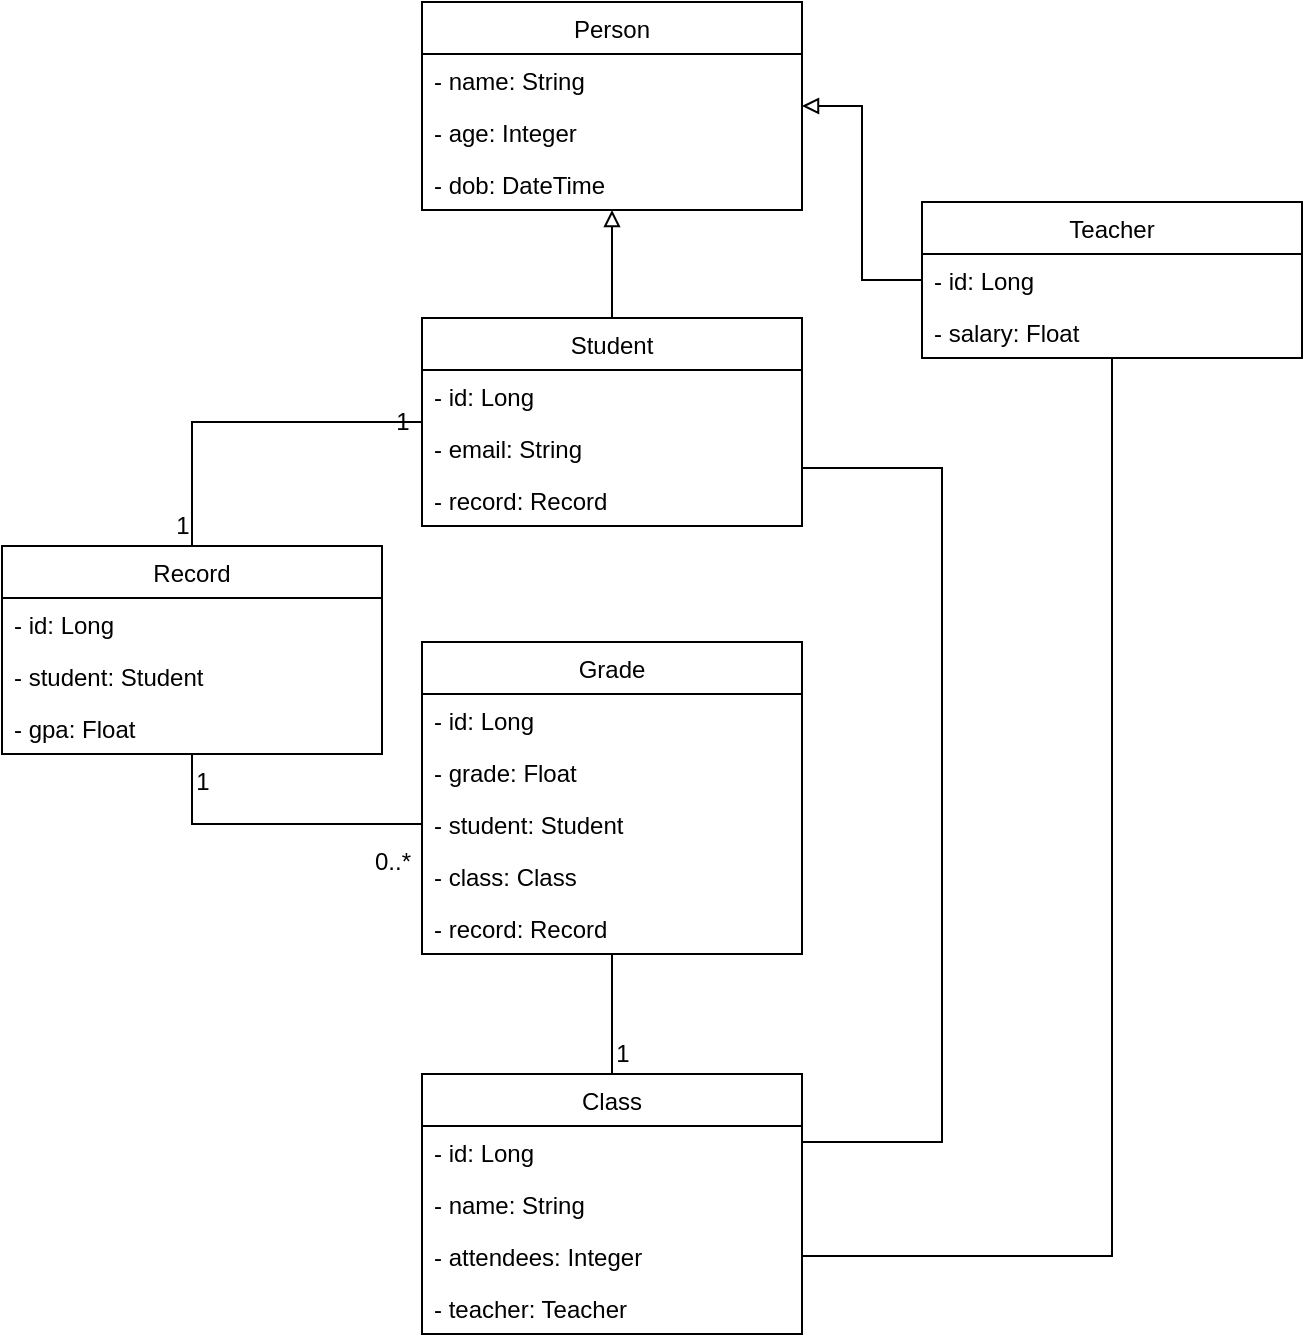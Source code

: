 <mxfile version="15.2.9" type="device"><diagram id="oyNMcCCRdIOoTEXtvM1G" name="Page-1"><mxGraphModel dx="2032" dy="770" grid="1" gridSize="10" guides="1" tooltips="1" connect="1" arrows="1" fold="1" page="1" pageScale="1" pageWidth="850" pageHeight="1100" math="0" shadow="0"><root><mxCell id="0"/><mxCell id="1" parent="0"/><mxCell id="sYRNbsGxAXqpD9OC3V9E-9" value="" style="edgeStyle=orthogonalEdgeStyle;rounded=0;orthogonalLoop=1;jettySize=auto;html=1;endArrow=none;endFill=0;startArrow=block;startFill=0;" edge="1" parent="1" source="sYRNbsGxAXqpD9OC3V9E-1" target="sYRNbsGxAXqpD9OC3V9E-5"><mxGeometry relative="1" as="geometry"/></mxCell><mxCell id="sYRNbsGxAXqpD9OC3V9E-16" value="" style="edgeStyle=orthogonalEdgeStyle;rounded=0;orthogonalLoop=1;jettySize=auto;html=1;startArrow=block;startFill=0;endArrow=none;endFill=0;" edge="1" parent="1" source="sYRNbsGxAXqpD9OC3V9E-1" target="sYRNbsGxAXqpD9OC3V9E-12"><mxGeometry relative="1" as="geometry"/></mxCell><mxCell id="sYRNbsGxAXqpD9OC3V9E-1" value="Person" style="swimlane;fontStyle=0;childLayout=stackLayout;horizontal=1;startSize=26;fillColor=none;horizontalStack=0;resizeParent=1;resizeParentMax=0;resizeLast=0;collapsible=1;marginBottom=0;" vertex="1" parent="1"><mxGeometry x="190" y="330" width="190" height="104" as="geometry"/></mxCell><mxCell id="sYRNbsGxAXqpD9OC3V9E-2" value="- name: String" style="text;strokeColor=none;fillColor=none;align=left;verticalAlign=top;spacingLeft=4;spacingRight=4;overflow=hidden;rotatable=0;points=[[0,0.5],[1,0.5]];portConstraint=eastwest;" vertex="1" parent="sYRNbsGxAXqpD9OC3V9E-1"><mxGeometry y="26" width="190" height="26" as="geometry"/></mxCell><mxCell id="sYRNbsGxAXqpD9OC3V9E-3" value="- age: Integer" style="text;strokeColor=none;fillColor=none;align=left;verticalAlign=top;spacingLeft=4;spacingRight=4;overflow=hidden;rotatable=0;points=[[0,0.5],[1,0.5]];portConstraint=eastwest;" vertex="1" parent="sYRNbsGxAXqpD9OC3V9E-1"><mxGeometry y="52" width="190" height="26" as="geometry"/></mxCell><mxCell id="sYRNbsGxAXqpD9OC3V9E-4" value="- dob: DateTime" style="text;strokeColor=none;fillColor=none;align=left;verticalAlign=top;spacingLeft=4;spacingRight=4;overflow=hidden;rotatable=0;points=[[0,0.5],[1,0.5]];portConstraint=eastwest;" vertex="1" parent="sYRNbsGxAXqpD9OC3V9E-1"><mxGeometry y="78" width="190" height="26" as="geometry"/></mxCell><mxCell id="sYRNbsGxAXqpD9OC3V9E-21" value="" style="edgeStyle=orthogonalEdgeStyle;rounded=0;orthogonalLoop=1;jettySize=auto;html=1;startArrow=none;startFill=0;endArrow=none;endFill=0;entryX=0.5;entryY=0;entryDx=0;entryDy=0;" edge="1" parent="1" source="sYRNbsGxAXqpD9OC3V9E-5" target="sYRNbsGxAXqpD9OC3V9E-17"><mxGeometry relative="1" as="geometry"/></mxCell><mxCell id="sYRNbsGxAXqpD9OC3V9E-38" style="edgeStyle=orthogonalEdgeStyle;rounded=0;orthogonalLoop=1;jettySize=auto;html=1;entryX=1;entryY=0.5;entryDx=0;entryDy=0;fontFamily=Helvetica;startArrow=none;startFill=0;endArrow=none;endFill=0;exitX=1;exitY=0.5;exitDx=0;exitDy=0;" edge="1" parent="1" source="sYRNbsGxAXqpD9OC3V9E-7" target="sYRNbsGxAXqpD9OC3V9E-28"><mxGeometry relative="1" as="geometry"><Array as="points"><mxPoint x="450" y="563"/><mxPoint x="450" y="900"/><mxPoint x="380" y="900"/></Array></mxGeometry></mxCell><mxCell id="sYRNbsGxAXqpD9OC3V9E-5" value="Student" style="swimlane;fontStyle=0;childLayout=stackLayout;horizontal=1;startSize=26;fillColor=none;horizontalStack=0;resizeParent=1;resizeParentMax=0;resizeLast=0;collapsible=1;marginBottom=0;" vertex="1" parent="1"><mxGeometry x="190" y="488" width="190" height="104" as="geometry"/></mxCell><mxCell id="sYRNbsGxAXqpD9OC3V9E-6" value="- id: Long" style="text;strokeColor=none;fillColor=none;align=left;verticalAlign=top;spacingLeft=4;spacingRight=4;overflow=hidden;rotatable=0;points=[[0,0.5],[1,0.5]];portConstraint=eastwest;" vertex="1" parent="sYRNbsGxAXqpD9OC3V9E-5"><mxGeometry y="26" width="190" height="26" as="geometry"/></mxCell><mxCell id="sYRNbsGxAXqpD9OC3V9E-7" value="- email: String" style="text;strokeColor=none;fillColor=none;align=left;verticalAlign=top;spacingLeft=4;spacingRight=4;overflow=hidden;rotatable=0;points=[[0,0.5],[1,0.5]];portConstraint=eastwest;" vertex="1" parent="sYRNbsGxAXqpD9OC3V9E-5"><mxGeometry y="52" width="190" height="26" as="geometry"/></mxCell><mxCell id="sYRNbsGxAXqpD9OC3V9E-10" value="- record: Record" style="text;strokeColor=none;fillColor=none;align=left;verticalAlign=top;spacingLeft=4;spacingRight=4;overflow=hidden;rotatable=0;points=[[0,0.5],[1,0.5]];portConstraint=eastwest;" vertex="1" parent="sYRNbsGxAXqpD9OC3V9E-5"><mxGeometry y="78" width="190" height="26" as="geometry"/></mxCell><mxCell id="sYRNbsGxAXqpD9OC3V9E-40" style="edgeStyle=orthogonalEdgeStyle;rounded=0;orthogonalLoop=1;jettySize=auto;html=1;entryX=1;entryY=0.5;entryDx=0;entryDy=0;fontFamily=Helvetica;startArrow=none;startFill=0;endArrow=none;endFill=0;" edge="1" parent="1" source="sYRNbsGxAXqpD9OC3V9E-12" target="sYRNbsGxAXqpD9OC3V9E-30"><mxGeometry relative="1" as="geometry"/></mxCell><mxCell id="sYRNbsGxAXqpD9OC3V9E-12" value="Teacher" style="swimlane;fontStyle=0;childLayout=stackLayout;horizontal=1;startSize=26;fillColor=none;horizontalStack=0;resizeParent=1;resizeParentMax=0;resizeLast=0;collapsible=1;marginBottom=0;" vertex="1" parent="1"><mxGeometry x="440" y="430" width="190" height="78" as="geometry"/></mxCell><mxCell id="sYRNbsGxAXqpD9OC3V9E-13" value="- id: Long" style="text;strokeColor=none;fillColor=none;align=left;verticalAlign=top;spacingLeft=4;spacingRight=4;overflow=hidden;rotatable=0;points=[[0,0.5],[1,0.5]];portConstraint=eastwest;" vertex="1" parent="sYRNbsGxAXqpD9OC3V9E-12"><mxGeometry y="26" width="190" height="26" as="geometry"/></mxCell><mxCell id="sYRNbsGxAXqpD9OC3V9E-14" value="- salary: Float" style="text;strokeColor=none;fillColor=none;align=left;verticalAlign=top;spacingLeft=4;spacingRight=4;overflow=hidden;rotatable=0;points=[[0,0.5],[1,0.5]];portConstraint=eastwest;" vertex="1" parent="sYRNbsGxAXqpD9OC3V9E-12"><mxGeometry y="52" width="190" height="26" as="geometry"/></mxCell><mxCell id="sYRNbsGxAXqpD9OC3V9E-43" style="edgeStyle=orthogonalEdgeStyle;rounded=0;orthogonalLoop=1;jettySize=auto;html=1;entryX=0;entryY=0.5;entryDx=0;entryDy=0;fontFamily=Helvetica;startArrow=none;startFill=0;endArrow=none;endFill=0;" edge="1" parent="1" source="sYRNbsGxAXqpD9OC3V9E-17" target="sYRNbsGxAXqpD9OC3V9E-35"><mxGeometry relative="1" as="geometry"/></mxCell><mxCell id="sYRNbsGxAXqpD9OC3V9E-17" value="Record" style="swimlane;fontStyle=0;childLayout=stackLayout;horizontal=1;startSize=26;fillColor=none;horizontalStack=0;resizeParent=1;resizeParentMax=0;resizeLast=0;collapsible=1;marginBottom=0;" vertex="1" parent="1"><mxGeometry x="-20" y="602" width="190" height="104" as="geometry"/></mxCell><mxCell id="sYRNbsGxAXqpD9OC3V9E-18" value="- id: Long" style="text;strokeColor=none;fillColor=none;align=left;verticalAlign=top;spacingLeft=4;spacingRight=4;overflow=hidden;rotatable=0;points=[[0,0.5],[1,0.5]];portConstraint=eastwest;" vertex="1" parent="sYRNbsGxAXqpD9OC3V9E-17"><mxGeometry y="26" width="190" height="26" as="geometry"/></mxCell><mxCell id="sYRNbsGxAXqpD9OC3V9E-19" value="- student: Student" style="text;strokeColor=none;fillColor=none;align=left;verticalAlign=top;spacingLeft=4;spacingRight=4;overflow=hidden;rotatable=0;points=[[0,0.5],[1,0.5]];portConstraint=eastwest;" vertex="1" parent="sYRNbsGxAXqpD9OC3V9E-17"><mxGeometry y="52" width="190" height="26" as="geometry"/></mxCell><mxCell id="sYRNbsGxAXqpD9OC3V9E-20" value="- gpa: Float" style="text;strokeColor=none;fillColor=none;align=left;verticalAlign=top;spacingLeft=4;spacingRight=4;overflow=hidden;rotatable=0;points=[[0,0.5],[1,0.5]];portConstraint=eastwest;" vertex="1" parent="sYRNbsGxAXqpD9OC3V9E-17"><mxGeometry y="78" width="190" height="26" as="geometry"/></mxCell><mxCell id="sYRNbsGxAXqpD9OC3V9E-27" value="Class" style="swimlane;fontStyle=0;childLayout=stackLayout;horizontal=1;startSize=26;fillColor=none;horizontalStack=0;resizeParent=1;resizeParentMax=0;resizeLast=0;collapsible=1;marginBottom=0;" vertex="1" parent="1"><mxGeometry x="190" y="866" width="190" height="130" as="geometry"/></mxCell><mxCell id="sYRNbsGxAXqpD9OC3V9E-28" value="- id: Long" style="text;strokeColor=none;fillColor=none;align=left;verticalAlign=top;spacingLeft=4;spacingRight=4;overflow=hidden;rotatable=0;points=[[0,0.5],[1,0.5]];portConstraint=eastwest;" vertex="1" parent="sYRNbsGxAXqpD9OC3V9E-27"><mxGeometry y="26" width="190" height="26" as="geometry"/></mxCell><mxCell id="sYRNbsGxAXqpD9OC3V9E-29" value="- name: String" style="text;strokeColor=none;fillColor=none;align=left;verticalAlign=top;spacingLeft=4;spacingRight=4;overflow=hidden;rotatable=0;points=[[0,0.5],[1,0.5]];portConstraint=eastwest;" vertex="1" parent="sYRNbsGxAXqpD9OC3V9E-27"><mxGeometry y="52" width="190" height="26" as="geometry"/></mxCell><mxCell id="sYRNbsGxAXqpD9OC3V9E-30" value="- attendees: Integer" style="text;strokeColor=none;fillColor=none;align=left;verticalAlign=top;spacingLeft=4;spacingRight=4;overflow=hidden;rotatable=0;points=[[0,0.5],[1,0.5]];portConstraint=eastwest;" vertex="1" parent="sYRNbsGxAXqpD9OC3V9E-27"><mxGeometry y="78" width="190" height="26" as="geometry"/></mxCell><mxCell id="sYRNbsGxAXqpD9OC3V9E-39" value="- teacher: Teacher" style="text;strokeColor=none;fillColor=none;align=left;verticalAlign=top;spacingLeft=4;spacingRight=4;overflow=hidden;rotatable=0;points=[[0,0.5],[1,0.5]];portConstraint=eastwest;" vertex="1" parent="sYRNbsGxAXqpD9OC3V9E-27"><mxGeometry y="104" width="190" height="26" as="geometry"/></mxCell><mxCell id="sYRNbsGxAXqpD9OC3V9E-37" value="" style="edgeStyle=orthogonalEdgeStyle;rounded=0;orthogonalLoop=1;jettySize=auto;html=1;fontFamily=Helvetica;startArrow=none;startFill=0;endArrow=none;endFill=0;entryX=0.5;entryY=0;entryDx=0;entryDy=0;" edge="1" parent="1" source="sYRNbsGxAXqpD9OC3V9E-32" target="sYRNbsGxAXqpD9OC3V9E-27"><mxGeometry relative="1" as="geometry"/></mxCell><mxCell id="sYRNbsGxAXqpD9OC3V9E-32" value="Grade" style="swimlane;fontStyle=0;childLayout=stackLayout;horizontal=1;startSize=26;fillColor=none;horizontalStack=0;resizeParent=1;resizeParentMax=0;resizeLast=0;collapsible=1;marginBottom=0;" vertex="1" parent="1"><mxGeometry x="190" y="650" width="190" height="156" as="geometry"/></mxCell><mxCell id="sYRNbsGxAXqpD9OC3V9E-33" value="- id: Long" style="text;strokeColor=none;fillColor=none;align=left;verticalAlign=top;spacingLeft=4;spacingRight=4;overflow=hidden;rotatable=0;points=[[0,0.5],[1,0.5]];portConstraint=eastwest;" vertex="1" parent="sYRNbsGxAXqpD9OC3V9E-32"><mxGeometry y="26" width="190" height="26" as="geometry"/></mxCell><mxCell id="sYRNbsGxAXqpD9OC3V9E-34" value="- grade: Float" style="text;strokeColor=none;fillColor=none;align=left;verticalAlign=top;spacingLeft=4;spacingRight=4;overflow=hidden;rotatable=0;points=[[0,0.5],[1,0.5]];portConstraint=eastwest;" vertex="1" parent="sYRNbsGxAXqpD9OC3V9E-32"><mxGeometry y="52" width="190" height="26" as="geometry"/></mxCell><mxCell id="sYRNbsGxAXqpD9OC3V9E-35" value="- student: Student" style="text;strokeColor=none;fillColor=none;align=left;verticalAlign=top;spacingLeft=4;spacingRight=4;overflow=hidden;rotatable=0;points=[[0,0.5],[1,0.5]];portConstraint=eastwest;" vertex="1" parent="sYRNbsGxAXqpD9OC3V9E-32"><mxGeometry y="78" width="190" height="26" as="geometry"/></mxCell><mxCell id="sYRNbsGxAXqpD9OC3V9E-41" value="- class: Class" style="text;strokeColor=none;fillColor=none;align=left;verticalAlign=top;spacingLeft=4;spacingRight=4;overflow=hidden;rotatable=0;points=[[0,0.5],[1,0.5]];portConstraint=eastwest;" vertex="1" parent="sYRNbsGxAXqpD9OC3V9E-32"><mxGeometry y="104" width="190" height="26" as="geometry"/></mxCell><mxCell id="sYRNbsGxAXqpD9OC3V9E-45" value="- record: Record" style="text;strokeColor=none;fillColor=none;align=left;verticalAlign=top;spacingLeft=4;spacingRight=4;overflow=hidden;rotatable=0;points=[[0,0.5],[1,0.5]];portConstraint=eastwest;" vertex="1" parent="sYRNbsGxAXqpD9OC3V9E-32"><mxGeometry y="130" width="190" height="26" as="geometry"/></mxCell><mxCell id="sYRNbsGxAXqpD9OC3V9E-46" value="1" style="text;html=1;align=center;verticalAlign=middle;resizable=0;points=[];autosize=1;strokeColor=none;fillColor=none;fontFamily=Helvetica;" vertex="1" parent="1"><mxGeometry x="170" y="530" width="20" height="20" as="geometry"/></mxCell><mxCell id="sYRNbsGxAXqpD9OC3V9E-47" value="1" style="text;html=1;align=center;verticalAlign=middle;resizable=0;points=[];autosize=1;strokeColor=none;fillColor=none;fontFamily=Helvetica;" vertex="1" parent="1"><mxGeometry x="60" y="582" width="20" height="20" as="geometry"/></mxCell><mxCell id="sYRNbsGxAXqpD9OC3V9E-48" value="0..*" style="text;html=1;align=center;verticalAlign=middle;resizable=0;points=[];autosize=1;strokeColor=none;fillColor=none;fontFamily=Helvetica;" vertex="1" parent="1"><mxGeometry x="160" y="750" width="30" height="20" as="geometry"/></mxCell><mxCell id="sYRNbsGxAXqpD9OC3V9E-50" value="1" style="text;html=1;align=center;verticalAlign=middle;resizable=0;points=[];autosize=1;strokeColor=none;fillColor=none;fontFamily=Helvetica;" vertex="1" parent="1"><mxGeometry x="70" y="710" width="20" height="20" as="geometry"/></mxCell><mxCell id="sYRNbsGxAXqpD9OC3V9E-52" value="1" style="text;html=1;align=center;verticalAlign=middle;resizable=0;points=[];autosize=1;strokeColor=none;fillColor=none;fontFamily=Helvetica;" vertex="1" parent="1"><mxGeometry x="280" y="846" width="20" height="20" as="geometry"/></mxCell></root></mxGraphModel></diagram></mxfile>